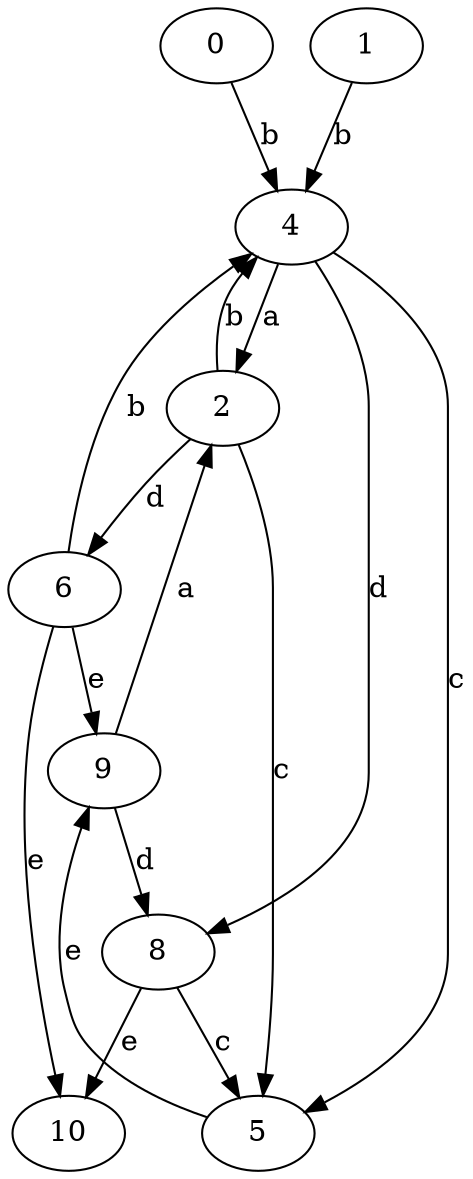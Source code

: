 strict digraph  {
0;
1;
2;
4;
5;
6;
8;
9;
10;
0 -> 4  [label=b];
1 -> 4  [label=b];
2 -> 4  [label=b];
2 -> 5  [label=c];
2 -> 6  [label=d];
4 -> 2  [label=a];
4 -> 5  [label=c];
4 -> 8  [label=d];
5 -> 9  [label=e];
6 -> 4  [label=b];
6 -> 9  [label=e];
6 -> 10  [label=e];
8 -> 5  [label=c];
8 -> 10  [label=e];
9 -> 2  [label=a];
9 -> 8  [label=d];
}
